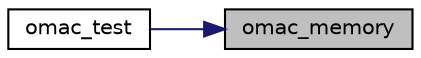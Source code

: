 digraph "omac_memory"
{
 // LATEX_PDF_SIZE
  edge [fontname="Helvetica",fontsize="10",labelfontname="Helvetica",labelfontsize="10"];
  node [fontname="Helvetica",fontsize="10",shape=record];
  rankdir="RL";
  Node15 [label="omac_memory",height=0.2,width=0.4,color="black", fillcolor="grey75", style="filled", fontcolor="black",tooltip="OMAC a block of memory."];
  Node15 -> Node16 [dir="back",color="midnightblue",fontsize="10",style="solid",fontname="Helvetica"];
  Node16 [label="omac_test",height=0.2,width=0.4,color="black", fillcolor="white", style="filled",URL="$omac__test_8c.html#abdcfbca1800d6a3b577b7c6ec0838a48",tooltip="Test the OMAC setup."];
}
